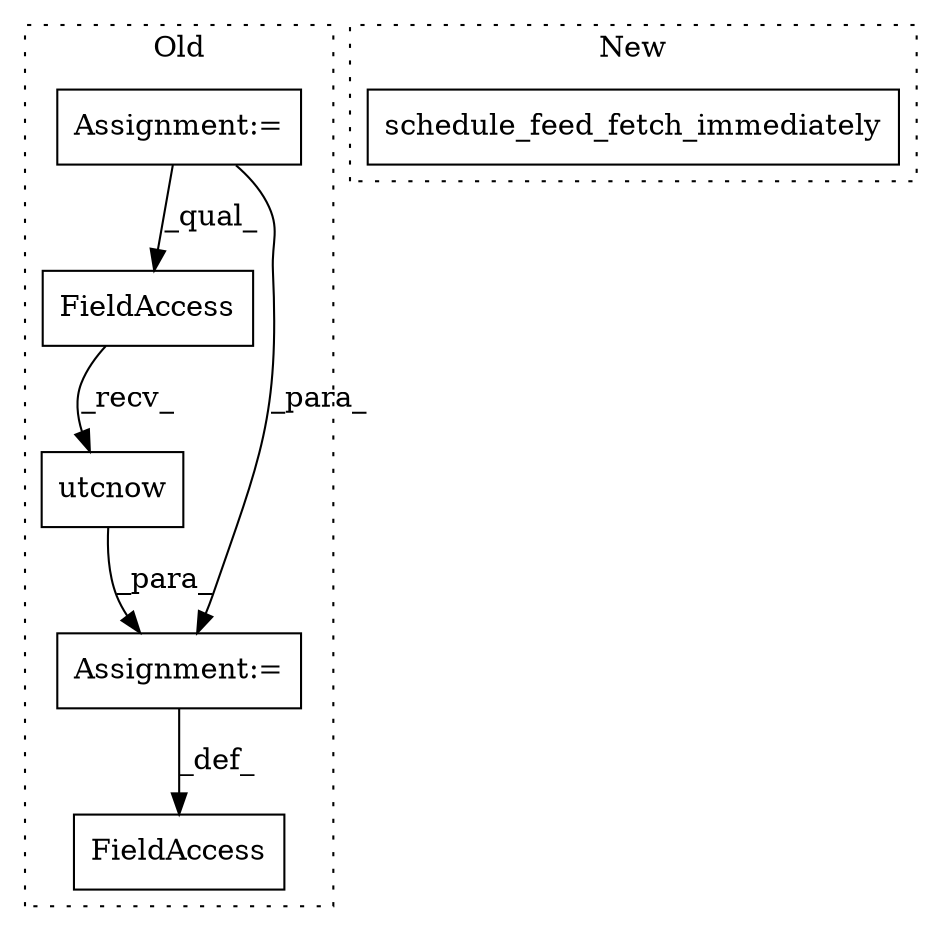 digraph G {
subgraph cluster0 {
1 [label="utcnow" a="32" s="15248" l="8" shape="box"];
3 [label="FieldAccess" a="22" s="15203" l="26" shape="box"];
4 [label="FieldAccess" a="22" s="15230" l="17" shape="box"];
5 [label="Assignment:=" a="7" s="14235" l="8" shape="box"];
6 [label="Assignment:=" a="7" s="15229" l="1" shape="box"];
label = "Old";
style="dotted";
}
subgraph cluster1 {
2 [label="schedule_feed_fetch_immediately" a="32" s="15261" l="33" shape="box"];
label = "New";
style="dotted";
}
1 -> 6 [label="_para_"];
4 -> 1 [label="_recv_"];
5 -> 4 [label="_qual_"];
5 -> 6 [label="_para_"];
6 -> 3 [label="_def_"];
}